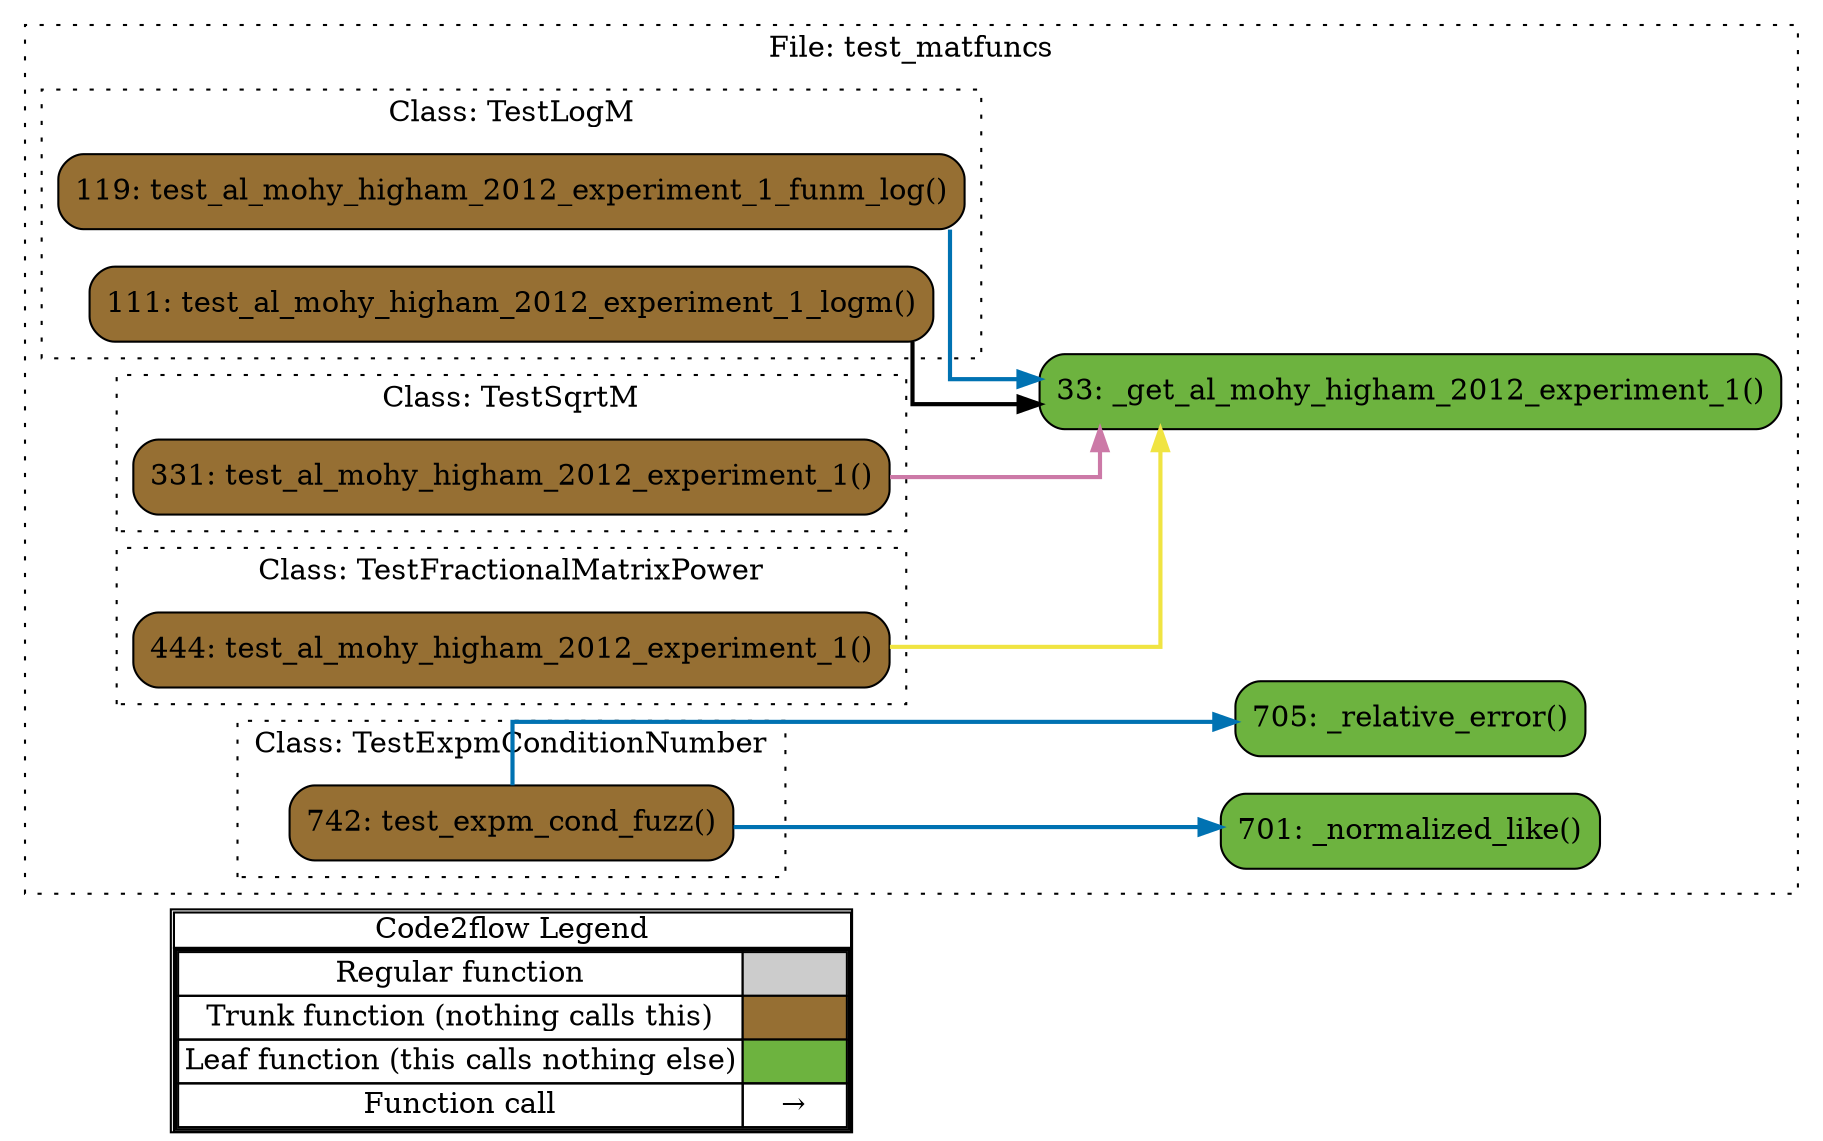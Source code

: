 digraph G {
concentrate=true;
splines="ortho";
rankdir="LR";
subgraph legend{
    rank = min;
    label = "legend";
    Legend [shape=none, margin=0, label = <
        <table cellspacing="0" cellpadding="0" border="1"><tr><td>Code2flow Legend</td></tr><tr><td>
        <table cellspacing="0">
        <tr><td>Regular function</td><td width="50px" bgcolor='#cccccc'></td></tr>
        <tr><td>Trunk function (nothing calls this)</td><td bgcolor='#966F33'></td></tr>
        <tr><td>Leaf function (this calls nothing else)</td><td bgcolor='#6db33f'></td></tr>
        <tr><td>Function call</td><td><font color='black'>&#8594;</font></td></tr>
        </table></td></tr></table>
        >];
}node_4f8116cd [label="742: test_expm_cond_fuzz()" name="test_matfuncs::TestExpmConditionNumber.test_expm_cond_fuzz" shape="rect" style="rounded,filled" fillcolor="#966F33" ];
node_757a640c [label="444: test_al_mohy_higham_2012_experiment_1()" name="test_matfuncs::TestFractionalMatrixPower.test_al_mohy_higham_2012_experiment_1" shape="rect" style="rounded,filled" fillcolor="#966F33" ];
node_115fea2d [label="119: test_al_mohy_higham_2012_experiment_1_funm_log()" name="test_matfuncs::TestLogM.test_al_mohy_higham_2012_experiment_1_funm_log" shape="rect" style="rounded,filled" fillcolor="#966F33" ];
node_1b428b80 [label="111: test_al_mohy_higham_2012_experiment_1_logm()" name="test_matfuncs::TestLogM.test_al_mohy_higham_2012_experiment_1_logm" shape="rect" style="rounded,filled" fillcolor="#966F33" ];
node_bb204a37 [label="331: test_al_mohy_higham_2012_experiment_1()" name="test_matfuncs::TestSqrtM.test_al_mohy_higham_2012_experiment_1" shape="rect" style="rounded,filled" fillcolor="#966F33" ];
node_1f04fa75 [label="33: _get_al_mohy_higham_2012_experiment_1()" name="test_matfuncs::_get_al_mohy_higham_2012_experiment_1" shape="rect" style="rounded,filled" fillcolor="#6db33f" ];
node_4365a9b5 [label="701: _normalized_like()" name="test_matfuncs::_normalized_like" shape="rect" style="rounded,filled" fillcolor="#6db33f" ];
node_72858c8b [label="705: _relative_error()" name="test_matfuncs::_relative_error" shape="rect" style="rounded,filled" fillcolor="#6db33f" ];
node_4f8116cd -> node_4365a9b5 [color="#0072B2" penwidth="2"];
node_4f8116cd -> node_4365a9b5 [color="#0072B2" penwidth="2"];
node_4f8116cd -> node_72858c8b [color="#0072B2" penwidth="2"];
node_4f8116cd -> node_72858c8b [color="#0072B2" penwidth="2"];
node_757a640c -> node_1f04fa75 [color="#F0E442" penwidth="2"];
node_115fea2d -> node_1f04fa75 [color="#0072B2" penwidth="2"];
node_1b428b80 -> node_1f04fa75 [color="#000000" penwidth="2"];
node_bb204a37 -> node_1f04fa75 [color="#CC79A7" penwidth="2"];
subgraph cluster_4d4515a3 {
    node_1f04fa75 node_4365a9b5 node_72858c8b;
    label="File: test_matfuncs";
    name="test_matfuncs";
    style="filled";
    graph[style=dotted];
    subgraph cluster_106d02a4 {
        node_1b428b80 node_115fea2d;
        label="Class: TestLogM";
        name="TestLogM";
        style="filled";
        graph[style=dotted];
    };
    subgraph cluster_a5c7b8d3 {
        node_bb204a37;
        label="Class: TestSqrtM";
        name="TestSqrtM";
        style="filled";
        graph[style=dotted];
    };
    subgraph cluster_efaf324f {
        node_757a640c;
        label="Class: TestFractionalMatrixPower";
        name="TestFractionalMatrixPower";
        style="filled";
        graph[style=dotted];
    };
    subgraph cluster_f7e93858 {
        node_4f8116cd;
        label="Class: TestExpmConditionNumber";
        name="TestExpmConditionNumber";
        style="filled";
        graph[style=dotted];
    };
};
}
